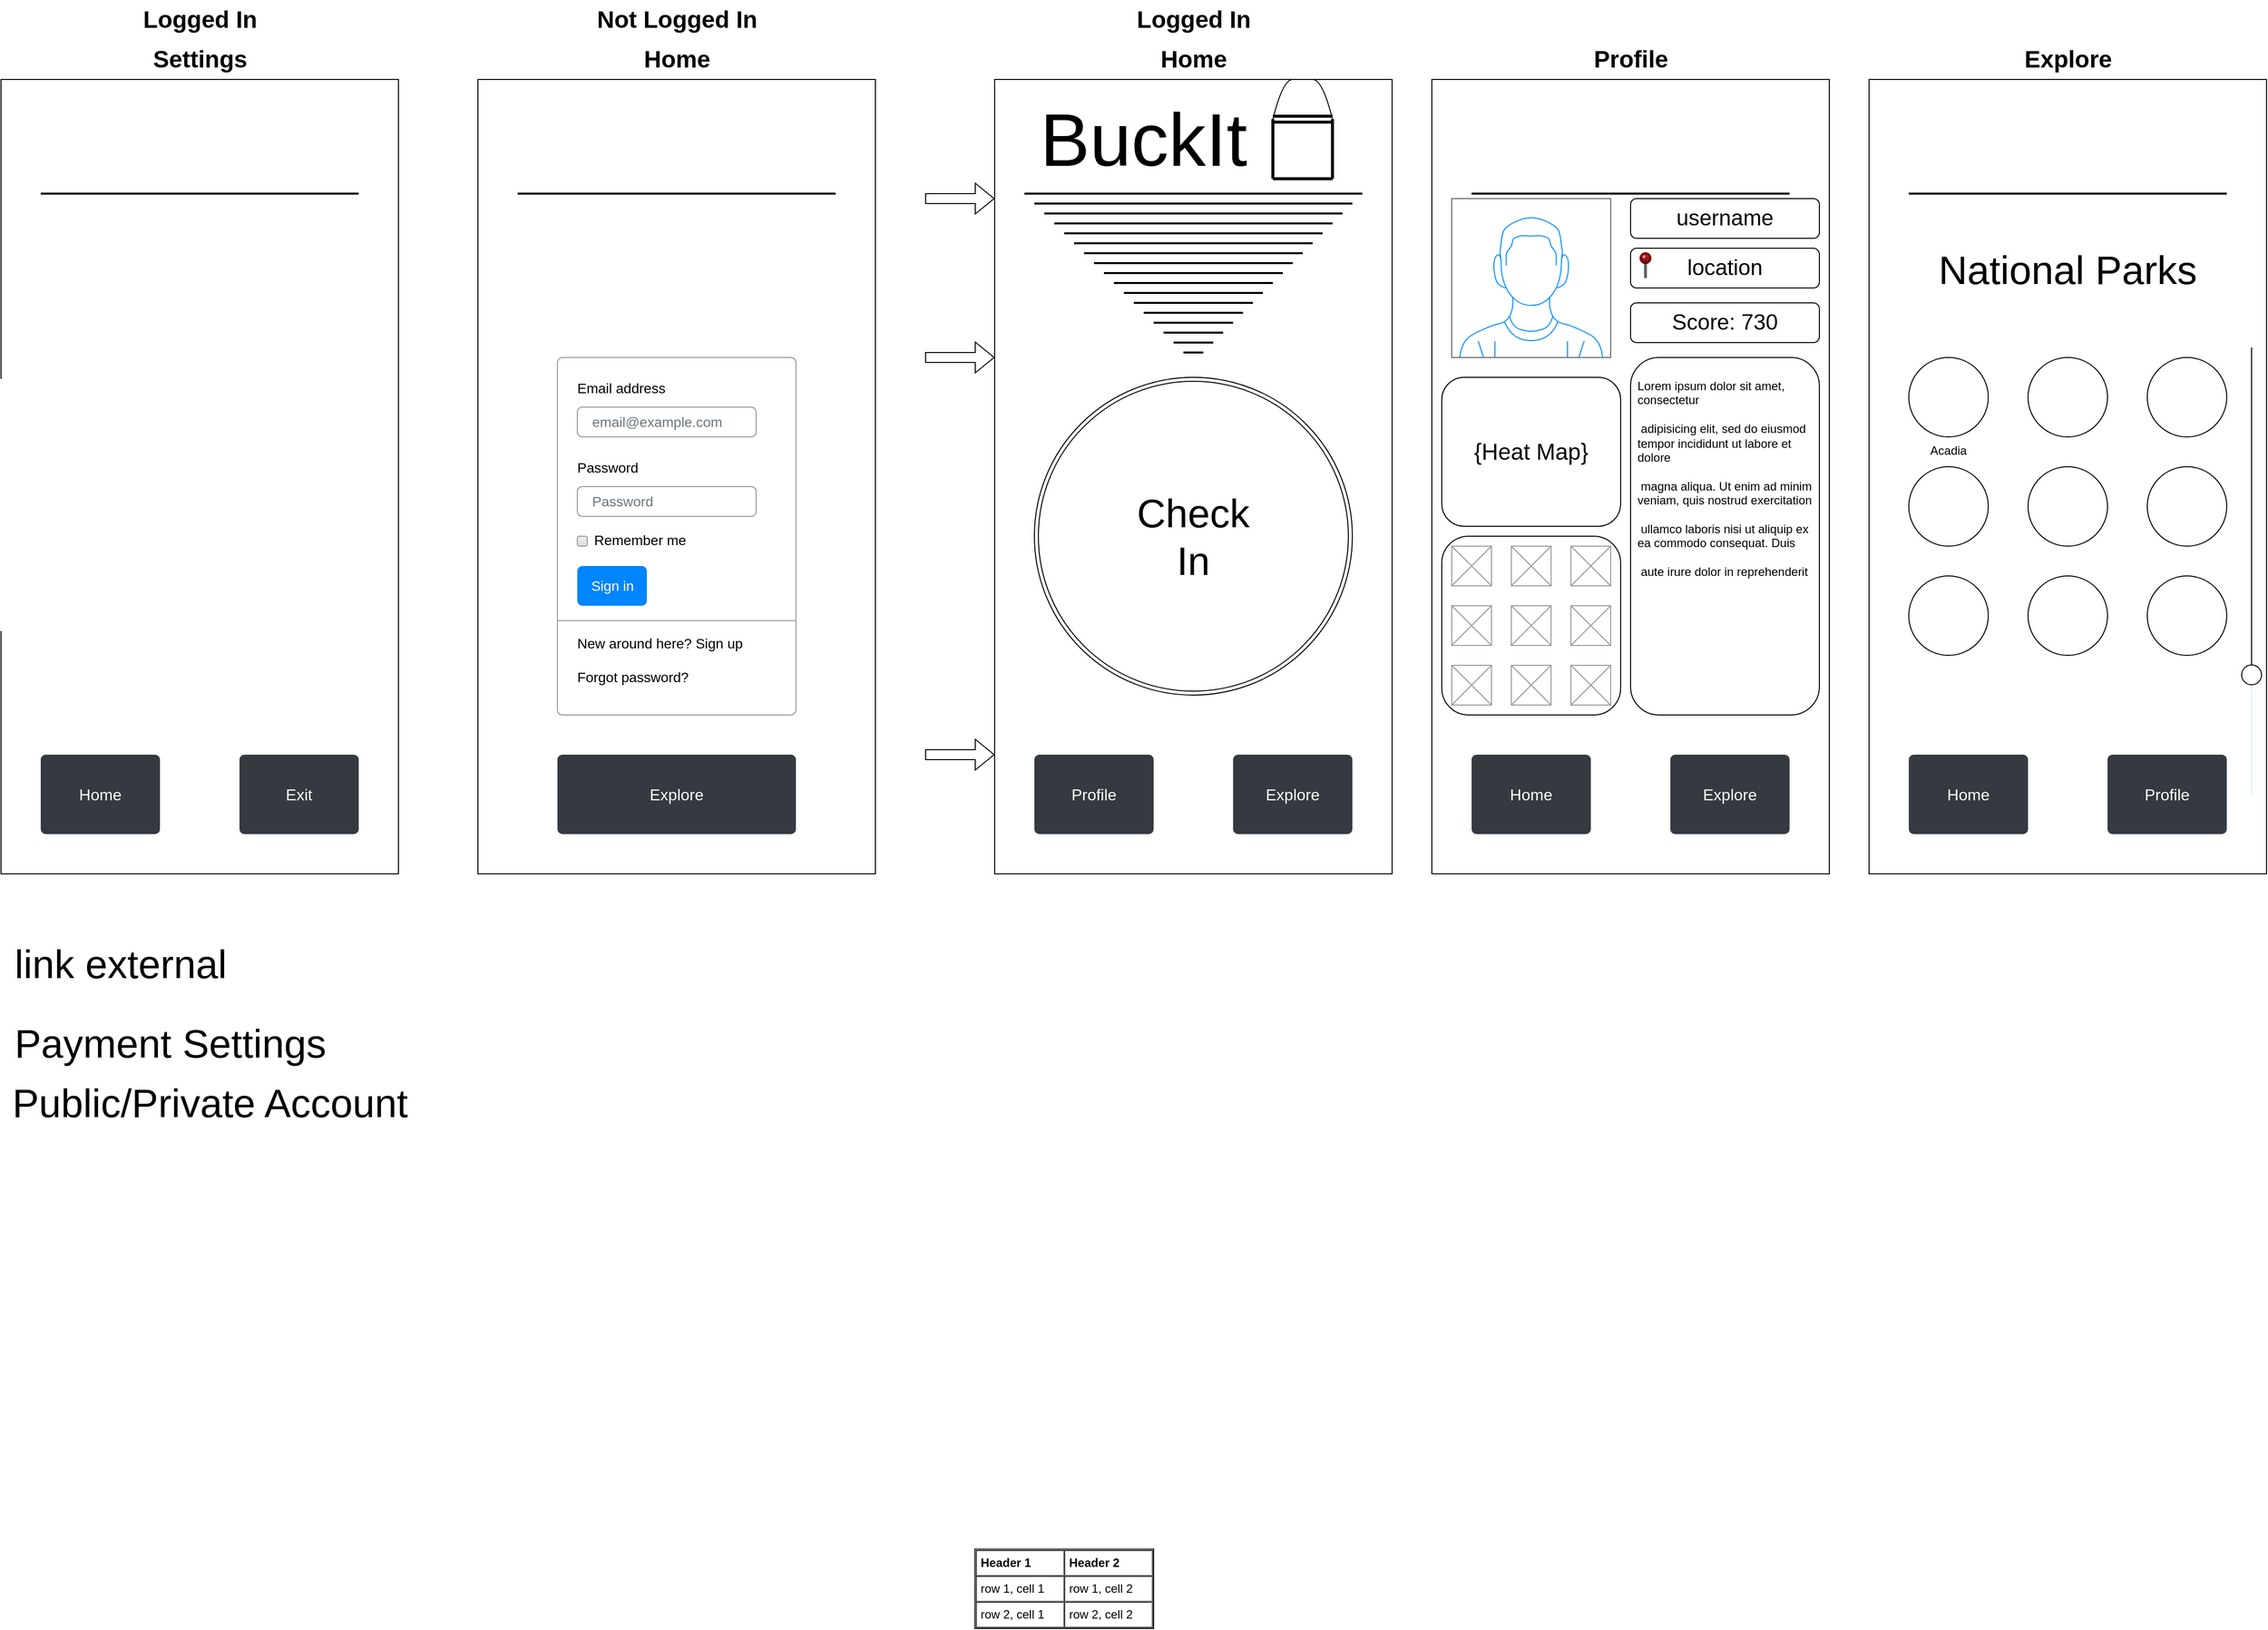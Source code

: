 <mxfile version="20.4.0" type="device"><diagram name="Page-1" id="c9db0220-8083-56f3-ca83-edcdcd058819"><mxGraphModel dx="2661" dy="762" grid="1" gridSize="10" guides="1" tooltips="1" connect="1" arrows="1" fold="1" page="1" pageScale="1.5" pageWidth="826" pageHeight="1169" background="none" math="0" shadow="0"><root><mxCell id="0" style=";html=1;"/><mxCell id="1" style=";html=1;" parent="0"/><mxCell id="C1wBpp4iaDvcj6k0yYFL-1" value="" style="rounded=0;whiteSpace=wrap;html=1;" parent="1" vertex="1"><mxGeometry x="280" y="120" width="400" height="800" as="geometry"/></mxCell><mxCell id="C1wBpp4iaDvcj6k0yYFL-4" value="Profile" style="html=1;shadow=0;dashed=0;shape=mxgraph.bootstrap.rrect;rSize=5;strokeColor=none;strokeWidth=1;fillColor=#343A40;fontColor=#ffffff;whiteSpace=wrap;align=center;verticalAlign=middle;spacingLeft=0;fontStyle=0;fontSize=16;spacing=5;" parent="1" vertex="1"><mxGeometry x="320" y="800" width="120" height="80" as="geometry"/></mxCell><mxCell id="C1wBpp4iaDvcj6k0yYFL-5" value="Explore" style="html=1;shadow=0;dashed=0;shape=mxgraph.bootstrap.rrect;rSize=5;strokeColor=none;strokeWidth=1;fillColor=#343A40;fontColor=#ffffff;whiteSpace=wrap;align=center;verticalAlign=middle;spacingLeft=0;fontStyle=0;fontSize=16;spacing=5;" parent="1" vertex="1"><mxGeometry x="520" y="800" width="120" height="80" as="geometry"/></mxCell><mxCell id="C1wBpp4iaDvcj6k0yYFL-7" value="BuckIt" style="text;html=1;strokeColor=none;fillColor=none;align=center;verticalAlign=middle;whiteSpace=wrap;rounded=0;fontSize=75;" parent="1" vertex="1"><mxGeometry x="310" y="140" width="240" height="80" as="geometry"/></mxCell><mxCell id="C1wBpp4iaDvcj6k0yYFL-9" value="Check&lt;br&gt;In" style="ellipse;shape=doubleEllipse;whiteSpace=wrap;html=1;aspect=fixed;fontSize=40;" parent="1" vertex="1"><mxGeometry x="320" y="420" width="320" height="320" as="geometry"/></mxCell><mxCell id="C1wBpp4iaDvcj6k0yYFL-12" value="" style="line;strokeWidth=2;html=1;fontSize=40;" parent="1" vertex="1"><mxGeometry x="340" y="260" width="280" height="10" as="geometry"/></mxCell><mxCell id="C1wBpp4iaDvcj6k0yYFL-13" value="" style="line;strokeWidth=2;html=1;fontSize=40;" parent="1" vertex="1"><mxGeometry x="360" y="280" width="240" height="10" as="geometry"/></mxCell><mxCell id="C1wBpp4iaDvcj6k0yYFL-16" value="" style="endArrow=none;html=1;rounded=0;fontSize=40;strokeWidth=3;" parent="1" edge="1"><mxGeometry width="50" height="50" relative="1" as="geometry"><mxPoint x="620" y="220" as="sourcePoint"/><mxPoint x="620" y="160" as="targetPoint"/></mxGeometry></mxCell><mxCell id="C1wBpp4iaDvcj6k0yYFL-17" value="" style="shape=link;html=1;rounded=0;fontSize=40;strokeWidth=3;" parent="1" edge="1"><mxGeometry width="100" relative="1" as="geometry"><mxPoint x="560" y="160" as="sourcePoint"/><mxPoint x="620" y="160" as="targetPoint"/></mxGeometry></mxCell><mxCell id="C1wBpp4iaDvcj6k0yYFL-18" value="" style="endArrow=none;html=1;rounded=0;fontSize=40;strokeWidth=3;" parent="1" edge="1"><mxGeometry width="50" height="50" relative="1" as="geometry"><mxPoint x="560" y="220" as="sourcePoint"/><mxPoint x="620" y="220" as="targetPoint"/></mxGeometry></mxCell><mxCell id="C1wBpp4iaDvcj6k0yYFL-28" value="" style="curved=1;endArrow=none;html=1;rounded=0;fontSize=40;strokeWidth=1;endFill=0;" parent="1" edge="1"><mxGeometry width="50" height="50" relative="1" as="geometry"><mxPoint x="560" y="160" as="sourcePoint"/><mxPoint x="620" y="160" as="targetPoint"/><Array as="points"><mxPoint x="570" y="120"/><mxPoint x="590" y="120"/><mxPoint x="610" y="120"/></Array></mxGeometry></mxCell><mxCell id="C1wBpp4iaDvcj6k0yYFL-31" value="" style="line;strokeWidth=2;html=1;fontSize=40;" parent="1" vertex="1"><mxGeometry x="410" y="330" width="140" height="10" as="geometry"/></mxCell><mxCell id="C1wBpp4iaDvcj6k0yYFL-32" value="" style="line;strokeWidth=2;html=1;fontSize=40;" parent="1" vertex="1"><mxGeometry x="350" y="270" width="260" height="10" as="geometry"/></mxCell><mxCell id="C1wBpp4iaDvcj6k0yYFL-34" value="" style="line;strokeWidth=2;html=1;fontSize=40;" parent="1" vertex="1"><mxGeometry x="310" y="230" width="340" height="10" as="geometry"/></mxCell><mxCell id="C1wBpp4iaDvcj6k0yYFL-35" value="" style="line;strokeWidth=2;html=1;fontSize=40;" parent="1" vertex="1"><mxGeometry x="440" y="360" width="80" height="10" as="geometry"/></mxCell><mxCell id="C1wBpp4iaDvcj6k0yYFL-45" value="" style="rounded=0;whiteSpace=wrap;html=1;" parent="1" vertex="1"><mxGeometry x="720" y="120" width="400" height="800" as="geometry"/></mxCell><mxCell id="C1wBpp4iaDvcj6k0yYFL-46" value="Home" style="html=1;shadow=0;dashed=0;shape=mxgraph.bootstrap.rrect;rSize=5;strokeColor=none;strokeWidth=1;fillColor=#343A40;fontColor=#ffffff;whiteSpace=wrap;align=center;verticalAlign=middle;spacingLeft=0;fontStyle=0;fontSize=16;spacing=5;" parent="1" vertex="1"><mxGeometry x="760" y="800" width="120" height="80" as="geometry"/></mxCell><mxCell id="C1wBpp4iaDvcj6k0yYFL-47" value="Explore" style="html=1;shadow=0;dashed=0;shape=mxgraph.bootstrap.rrect;rSize=5;strokeColor=none;strokeWidth=1;fillColor=#343A40;fontColor=#ffffff;whiteSpace=wrap;align=center;verticalAlign=middle;spacingLeft=0;fontStyle=0;fontSize=16;spacing=5;" parent="1" vertex="1"><mxGeometry x="960" y="800" width="120" height="80" as="geometry"/></mxCell><mxCell id="C1wBpp4iaDvcj6k0yYFL-50" value="" style="line;strokeWidth=2;html=1;fontSize=40;" parent="1" vertex="1"><mxGeometry x="760" y="230" width="320" height="10" as="geometry"/></mxCell><mxCell id="C1wBpp4iaDvcj6k0yYFL-64" value="" style="rounded=0;whiteSpace=wrap;html=1;" parent="1" vertex="1"><mxGeometry x="1160" y="120" width="400" height="800" as="geometry"/></mxCell><mxCell id="C1wBpp4iaDvcj6k0yYFL-65" value="Home" style="html=1;shadow=0;dashed=0;shape=mxgraph.bootstrap.rrect;rSize=5;strokeColor=none;strokeWidth=1;fillColor=#343A40;fontColor=#ffffff;whiteSpace=wrap;align=center;verticalAlign=middle;spacingLeft=0;fontStyle=0;fontSize=16;spacing=5;" parent="1" vertex="1"><mxGeometry x="1200" y="800" width="120" height="80" as="geometry"/></mxCell><mxCell id="C1wBpp4iaDvcj6k0yYFL-66" value="Profile" style="html=1;shadow=0;dashed=0;shape=mxgraph.bootstrap.rrect;rSize=5;strokeColor=none;strokeWidth=1;fillColor=#343A40;fontColor=#ffffff;whiteSpace=wrap;align=center;verticalAlign=middle;spacingLeft=0;fontStyle=0;fontSize=16;spacing=5;" parent="1" vertex="1"><mxGeometry x="1400" y="800" width="120" height="80" as="geometry"/></mxCell><mxCell id="C1wBpp4iaDvcj6k0yYFL-69" value="" style="line;strokeWidth=2;html=1;fontSize=40;" parent="1" vertex="1"><mxGeometry x="1200" y="230" width="320" height="10" as="geometry"/></mxCell><mxCell id="C1wBpp4iaDvcj6k0yYFL-83" value="Logged In" style="text;strokeColor=none;fillColor=none;html=1;fontSize=24;fontStyle=1;verticalAlign=middle;align=center;" parent="1" vertex="1"><mxGeometry x="400" y="40" width="160" height="40" as="geometry"/></mxCell><mxCell id="C1wBpp4iaDvcj6k0yYFL-84" value="Profile" style="text;strokeColor=none;fillColor=none;html=1;fontSize=24;fontStyle=1;verticalAlign=middle;align=center;" parent="1" vertex="1"><mxGeometry x="840" y="80" width="160" height="40" as="geometry"/></mxCell><mxCell id="C1wBpp4iaDvcj6k0yYFL-85" value="Explore" style="text;strokeColor=none;fillColor=none;html=1;fontSize=24;fontStyle=1;verticalAlign=middle;align=center;" parent="1" vertex="1"><mxGeometry x="1280" y="80" width="160" height="40" as="geometry"/></mxCell><mxCell id="C1wBpp4iaDvcj6k0yYFL-88" value="" style="rounded=0;whiteSpace=wrap;html=1;" parent="1" vertex="1"><mxGeometry x="-720" y="120" width="400" height="800" as="geometry"/></mxCell><mxCell id="C1wBpp4iaDvcj6k0yYFL-89" value="Home" style="html=1;shadow=0;dashed=0;shape=mxgraph.bootstrap.rrect;rSize=5;strokeColor=none;strokeWidth=1;fillColor=#343A40;fontColor=#ffffff;whiteSpace=wrap;align=center;verticalAlign=middle;spacingLeft=0;fontStyle=0;fontSize=16;spacing=5;" parent="1" vertex="1"><mxGeometry x="-680" y="800" width="120" height="80" as="geometry"/></mxCell><mxCell id="C1wBpp4iaDvcj6k0yYFL-90" value="Exit" style="html=1;shadow=0;dashed=0;shape=mxgraph.bootstrap.rrect;rSize=5;strokeColor=none;strokeWidth=1;fillColor=#343A40;fontColor=#ffffff;whiteSpace=wrap;align=center;verticalAlign=middle;spacingLeft=0;fontStyle=0;fontSize=16;spacing=5;" parent="1" vertex="1"><mxGeometry x="-480" y="800" width="120" height="80" as="geometry"/></mxCell><mxCell id="C1wBpp4iaDvcj6k0yYFL-92" value="" style="line;strokeWidth=2;html=1;fontSize=40;" parent="1" vertex="1"><mxGeometry x="-680" y="230" width="320" height="10" as="geometry"/></mxCell><mxCell id="C1wBpp4iaDvcj6k0yYFL-98" value="Settings" style="text;strokeColor=none;fillColor=none;html=1;fontSize=24;fontStyle=1;verticalAlign=middle;align=center;" parent="1" vertex="1"><mxGeometry x="-600" y="80" width="160" height="40" as="geometry"/></mxCell><mxCell id="C1wBpp4iaDvcj6k0yYFL-99" value="link external" style="text;html=1;align=center;verticalAlign=middle;resizable=0;points=[];autosize=1;strokeColor=none;fillColor=none;fontSize=40;" parent="1" vertex="1"><mxGeometry x="-720" y="980" width="240" height="60" as="geometry"/></mxCell><mxCell id="C1wBpp4iaDvcj6k0yYFL-100" value="Payment Settings" style="text;html=1;align=center;verticalAlign=middle;resizable=0;points=[];autosize=1;strokeColor=none;fillColor=none;fontSize=40;" parent="1" vertex="1"><mxGeometry x="-720" y="1060" width="340" height="60" as="geometry"/></mxCell><mxCell id="C1wBpp4iaDvcj6k0yYFL-101" value="Public/Private Account" style="text;html=1;align=center;verticalAlign=middle;resizable=0;points=[];autosize=1;strokeColor=none;fillColor=none;fontSize=40;" parent="1" vertex="1"><mxGeometry x="-720" y="1120" width="420" height="60" as="geometry"/></mxCell><mxCell id="C1wBpp4iaDvcj6k0yYFL-104" value="" style="rounded=0;whiteSpace=wrap;html=1;" parent="1" vertex="1"><mxGeometry x="-240" y="120" width="400" height="800" as="geometry"/></mxCell><mxCell id="C1wBpp4iaDvcj6k0yYFL-106" value="Explore" style="html=1;shadow=0;dashed=0;shape=mxgraph.bootstrap.rrect;rSize=5;strokeColor=none;strokeWidth=1;fillColor=#343A40;fontColor=#ffffff;whiteSpace=wrap;align=center;verticalAlign=middle;spacingLeft=0;fontStyle=0;fontSize=16;spacing=5;" parent="1" vertex="1"><mxGeometry x="-160" y="800" width="240" height="80" as="geometry"/></mxCell><mxCell id="C1wBpp4iaDvcj6k0yYFL-109" value="" style="line;strokeWidth=2;html=1;fontSize=40;" parent="1" vertex="1"><mxGeometry x="-200" y="230" width="320" height="10" as="geometry"/></mxCell><mxCell id="C1wBpp4iaDvcj6k0yYFL-123" value="Home" style="text;strokeColor=none;fillColor=none;html=1;fontSize=24;fontStyle=1;verticalAlign=middle;align=center;" parent="1" vertex="1"><mxGeometry x="-120" y="80" width="160" height="40" as="geometry"/></mxCell><mxCell id="C1wBpp4iaDvcj6k0yYFL-124" value="" style="html=1;shadow=0;dashed=0;shape=mxgraph.bootstrap.rrect;rSize=5;fillColor=#ffffff;strokeColor=#999999;fontSize=40;" parent="1" vertex="1"><mxGeometry x="-160" y="400" width="240" height="360" as="geometry"/></mxCell><mxCell id="C1wBpp4iaDvcj6k0yYFL-125" value="Email address" style="fillColor=none;strokeColor=none;align=left;spacing=20;fontSize=14;" parent="C1wBpp4iaDvcj6k0yYFL-124" vertex="1"><mxGeometry width="220" height="40" relative="1" as="geometry"><mxPoint y="10" as="offset"/></mxGeometry></mxCell><mxCell id="C1wBpp4iaDvcj6k0yYFL-126" value="email@example.com" style="html=1;shadow=0;dashed=0;shape=mxgraph.bootstrap.rrect;rSize=5;fillColor=none;strokeColor=#999999;align=left;spacing=15;fontSize=14;fontColor=#6C767D;" parent="C1wBpp4iaDvcj6k0yYFL-124" vertex="1"><mxGeometry width="180" height="30" relative="1" as="geometry"><mxPoint x="20" y="50" as="offset"/></mxGeometry></mxCell><mxCell id="C1wBpp4iaDvcj6k0yYFL-127" value="Password" style="fillColor=none;strokeColor=none;align=left;spacing=20;fontSize=14;" parent="C1wBpp4iaDvcj6k0yYFL-124" vertex="1"><mxGeometry width="220" height="40" relative="1" as="geometry"><mxPoint y="90" as="offset"/></mxGeometry></mxCell><mxCell id="C1wBpp4iaDvcj6k0yYFL-128" value="Password" style="html=1;shadow=0;dashed=0;shape=mxgraph.bootstrap.rrect;rSize=5;fillColor=none;strokeColor=#999999;align=left;spacing=15;fontSize=14;fontColor=#6C767D;" parent="C1wBpp4iaDvcj6k0yYFL-124" vertex="1"><mxGeometry width="180" height="30" relative="1" as="geometry"><mxPoint x="20" y="130" as="offset"/></mxGeometry></mxCell><mxCell id="C1wBpp4iaDvcj6k0yYFL-129" value="Remember me" style="html=1;shadow=0;dashed=0;shape=mxgraph.bootstrap.rrect;rSize=2;fillColor=#EDEDED;strokeColor=#999999;align=left;fontSize=14;fontColor=#000000;labelPosition=right;verticalLabelPosition=middle;verticalAlign=middle;spacingLeft=5;spacingTop=-2;gradientColor=#DEDEDE;" parent="C1wBpp4iaDvcj6k0yYFL-124" vertex="1"><mxGeometry width="10" height="10" relative="1" as="geometry"><mxPoint x="20" y="180" as="offset"/></mxGeometry></mxCell><mxCell id="C1wBpp4iaDvcj6k0yYFL-130" value="Sign in" style="html=1;shadow=0;dashed=0;shape=mxgraph.bootstrap.rrect;rSize=5;fillColor=#0085FC;strokeColor=none;align=center;fontSize=14;fontColor=#FFFFFF;" parent="C1wBpp4iaDvcj6k0yYFL-124" vertex="1"><mxGeometry width="70" height="40" relative="1" as="geometry"><mxPoint x="20" y="210" as="offset"/></mxGeometry></mxCell><mxCell id="C1wBpp4iaDvcj6k0yYFL-131" value="" style="shape=line;strokeColor=#999999;perimeter=none;resizeWidth=1;fontSize=40;fillColor=none;" parent="C1wBpp4iaDvcj6k0yYFL-124" vertex="1"><mxGeometry width="240.0" height="10" relative="1" as="geometry"><mxPoint y="260" as="offset"/></mxGeometry></mxCell><mxCell id="C1wBpp4iaDvcj6k0yYFL-132" value="New around here? Sign up&lt;br&gt;&lt;br&gt;Forgot password?" style="html=1;fillColor=none;strokeColor=none;align=left;spacing=20;fontSize=14;" parent="C1wBpp4iaDvcj6k0yYFL-124" vertex="1"><mxGeometry width="220" height="60" relative="1" as="geometry"><mxPoint y="275" as="offset"/></mxGeometry></mxCell><mxCell id="C1wBpp4iaDvcj6k0yYFL-134" value="Not Logged In" style="text;strokeColor=none;fillColor=none;html=1;fontSize=24;fontStyle=1;verticalAlign=middle;align=center;" parent="1" vertex="1"><mxGeometry x="-120" y="40" width="160" height="40" as="geometry"/></mxCell><mxCell id="C1wBpp4iaDvcj6k0yYFL-135" value="Logged In" style="text;strokeColor=none;fillColor=none;html=1;fontSize=24;fontStyle=1;verticalAlign=middle;align=center;" parent="1" vertex="1"><mxGeometry x="-600" y="40" width="160" height="40" as="geometry"/></mxCell><mxCell id="C1wBpp4iaDvcj6k0yYFL-136" value="Home" style="text;strokeColor=none;fillColor=none;html=1;fontSize=24;fontStyle=1;verticalAlign=middle;align=center;" parent="1" vertex="1"><mxGeometry x="400" y="80" width="160" height="40" as="geometry"/></mxCell><mxCell id="Q-fT6xWsOe-QPO2oMAs8-1" value="" style="verticalLabelPosition=bottom;shadow=0;dashed=0;align=center;html=1;verticalAlign=top;strokeWidth=1;shape=mxgraph.mockup.containers.userMale;strokeColor=#666666;strokeColor2=#008cff;" parent="1" vertex="1"><mxGeometry x="740" y="240" width="160" height="160" as="geometry"/></mxCell><mxCell id="Q-fT6xWsOe-QPO2oMAs8-16" value="" style="rounded=1;whiteSpace=wrap;html=1;direction=south;fillColor=none;" parent="1" vertex="1"><mxGeometry x="920" y="400" width="190" height="360" as="geometry"/></mxCell><mxCell id="Q-fT6xWsOe-QPO2oMAs8-17" value="&lt;font style=&quot;font-size: 22px;&quot;&gt;username&lt;/font&gt;" style="rounded=1;whiteSpace=wrap;html=1;" parent="1" vertex="1"><mxGeometry x="920" y="240" width="190" height="40" as="geometry"/></mxCell><mxCell id="Q-fT6xWsOe-QPO2oMAs8-18" value="&lt;font style=&quot;font-size: 22px;&quot;&gt;location&lt;br&gt;&lt;/font&gt;" style="rounded=1;whiteSpace=wrap;html=1;" parent="1" vertex="1"><mxGeometry x="920" y="290" width="190" height="40" as="geometry"/></mxCell><mxCell id="Q-fT6xWsOe-QPO2oMAs8-19" value="Lorem ipsum dolor sit amet, consectetur&lt;br&gt;&lt;br&gt;&amp;nbsp;adipisicing elit, sed do eiusmod tempor incididunt ut labore et dolore&lt;br&gt;&lt;br&gt;&amp;nbsp;magna aliqua. Ut enim ad minim veniam, quis nostrud exercitation&lt;br&gt;&lt;br&gt;&amp;nbsp;ullamco laboris nisi ut aliquip ex ea commodo consequat. Duis&lt;br&gt;&lt;br&gt;&amp;nbsp;aute irure dolor in reprehenderit&amp;nbsp;" style="text;spacingTop=-5;whiteSpace=wrap;html=1;align=left;fontSize=12;fontFamily=Helvetica;fillColor=none;strokeColor=none;" parent="1" vertex="1"><mxGeometry x="925" y="420" width="190" height="320" as="geometry"/></mxCell><mxCell id="Q-fT6xWsOe-QPO2oMAs8-20" value="" style="verticalLabelPosition=top;shadow=0;dashed=0;align=center;html=1;verticalAlign=bottom;strokeWidth=1;shape=mxgraph.mockup.misc.pin;fillColor2=#dd0000;fillColor3=#440000;strokeColor=#660000;fontSize=22;fillColor=none;" parent="1" vertex="1"><mxGeometry x="930" y="295" width="10" height="25" as="geometry"/></mxCell><mxCell id="Q-fT6xWsOe-QPO2oMAs8-22" value="" style="line;strokeWidth=2;html=1;fontSize=40;" parent="1" vertex="1"><mxGeometry x="320" y="240" width="320" height="10" as="geometry"/></mxCell><mxCell id="Q-fT6xWsOe-QPO2oMAs8-23" value="" style="line;strokeWidth=2;html=1;fontSize=40;" parent="1" vertex="1"><mxGeometry x="330" y="250" width="300" height="10" as="geometry"/></mxCell><mxCell id="Q-fT6xWsOe-QPO2oMAs8-24" value="" style="line;strokeWidth=2;html=1;fontSize=40;" parent="1" vertex="1"><mxGeometry x="370" y="290" width="220" height="10" as="geometry"/></mxCell><mxCell id="Q-fT6xWsOe-QPO2oMAs8-25" value="" style="line;strokeWidth=2;html=1;fontSize=40;" parent="1" vertex="1"><mxGeometry x="380" y="300" width="200" height="10" as="geometry"/></mxCell><mxCell id="Q-fT6xWsOe-QPO2oMAs8-26" value="" style="line;strokeWidth=2;html=1;fontSize=40;" parent="1" vertex="1"><mxGeometry x="390" y="310" width="180" height="10" as="geometry"/></mxCell><mxCell id="Q-fT6xWsOe-QPO2oMAs8-27" value="" style="line;strokeWidth=2;html=1;fontSize=40;" parent="1" vertex="1"><mxGeometry x="400" y="320" width="160" height="10" as="geometry"/></mxCell><mxCell id="Q-fT6xWsOe-QPO2oMAs8-29" value="" style="line;strokeWidth=2;html=1;fontSize=40;" parent="1" vertex="1"><mxGeometry x="420" y="340" width="120" height="10" as="geometry"/></mxCell><mxCell id="Q-fT6xWsOe-QPO2oMAs8-30" value="" style="line;strokeWidth=2;html=1;fontSize=40;" parent="1" vertex="1"><mxGeometry x="430" y="350" width="100" height="10" as="geometry"/></mxCell><mxCell id="Q-fT6xWsOe-QPO2oMAs8-31" value="" style="line;strokeWidth=2;html=1;fontSize=40;" parent="1" vertex="1"><mxGeometry x="450" y="370" width="60" height="10" as="geometry"/></mxCell><mxCell id="Q-fT6xWsOe-QPO2oMAs8-33" value="" style="line;strokeWidth=2;html=1;fontSize=40;" parent="1" vertex="1"><mxGeometry x="460" y="380" width="40" height="10" as="geometry"/></mxCell><mxCell id="Q-fT6xWsOe-QPO2oMAs8-34" value="" style="line;strokeWidth=2;html=1;fontSize=40;" parent="1" vertex="1"><mxGeometry x="470" y="390" width="20" height="10" as="geometry"/></mxCell><mxCell id="Q-fT6xWsOe-QPO2oMAs8-40" value="" style="endArrow=none;html=1;rounded=0;fontSize=40;strokeWidth=3;" parent="1" edge="1"><mxGeometry width="50" height="50" relative="1" as="geometry"><mxPoint x="560" y="220" as="sourcePoint"/><mxPoint x="560" y="160" as="targetPoint"/></mxGeometry></mxCell><mxCell id="Q-fT6xWsOe-QPO2oMAs8-42" value="" style="verticalLabelPosition=bottom;shadow=0;dashed=0;align=center;html=1;verticalAlign=top;strokeWidth=1;shape=mxgraph.mockup.graphics.simpleIcon;strokeColor=#999999;fillColor=#ffffff;fontSize=75;" parent="1" vertex="1"><mxGeometry x="740" y="590" width="40" height="40" as="geometry"/></mxCell><mxCell id="Q-fT6xWsOe-QPO2oMAs8-43" value="" style="verticalLabelPosition=bottom;shadow=0;dashed=0;align=center;html=1;verticalAlign=top;strokeWidth=1;shape=mxgraph.mockup.graphics.simpleIcon;strokeColor=#999999;fillColor=#ffffff;fontSize=75;" parent="1" vertex="1"><mxGeometry x="800" y="590" width="40" height="40" as="geometry"/></mxCell><mxCell id="Q-fT6xWsOe-QPO2oMAs8-44" value="" style="verticalLabelPosition=bottom;shadow=0;dashed=0;align=center;html=1;verticalAlign=top;strokeWidth=1;shape=mxgraph.mockup.graphics.simpleIcon;strokeColor=#999999;fillColor=#ffffff;fontSize=75;" parent="1" vertex="1"><mxGeometry x="860" y="590" width="40" height="40" as="geometry"/></mxCell><mxCell id="Q-fT6xWsOe-QPO2oMAs8-45" value="" style="verticalLabelPosition=bottom;shadow=0;dashed=0;align=center;html=1;verticalAlign=top;strokeWidth=1;shape=mxgraph.mockup.graphics.simpleIcon;strokeColor=#999999;fillColor=#ffffff;fontSize=75;" parent="1" vertex="1"><mxGeometry x="740" y="650" width="40" height="40" as="geometry"/></mxCell><mxCell id="Q-fT6xWsOe-QPO2oMAs8-46" value="" style="verticalLabelPosition=bottom;shadow=0;dashed=0;align=center;html=1;verticalAlign=top;strokeWidth=1;shape=mxgraph.mockup.graphics.simpleIcon;strokeColor=#999999;fillColor=#ffffff;fontSize=75;" parent="1" vertex="1"><mxGeometry x="800" y="650" width="40" height="40" as="geometry"/></mxCell><mxCell id="Q-fT6xWsOe-QPO2oMAs8-47" value="" style="verticalLabelPosition=bottom;shadow=0;dashed=0;align=center;html=1;verticalAlign=top;strokeWidth=1;shape=mxgraph.mockup.graphics.simpleIcon;strokeColor=#999999;fillColor=#ffffff;fontSize=75;" parent="1" vertex="1"><mxGeometry x="860" y="650" width="40" height="40" as="geometry"/></mxCell><mxCell id="Q-fT6xWsOe-QPO2oMAs8-48" value="" style="verticalLabelPosition=bottom;shadow=0;dashed=0;align=center;html=1;verticalAlign=top;strokeWidth=1;shape=mxgraph.mockup.graphics.simpleIcon;strokeColor=#999999;fillColor=#ffffff;fontSize=75;" parent="1" vertex="1"><mxGeometry x="740" y="710" width="40" height="40" as="geometry"/></mxCell><mxCell id="Q-fT6xWsOe-QPO2oMAs8-49" value="" style="verticalLabelPosition=bottom;shadow=0;dashed=0;align=center;html=1;verticalAlign=top;strokeWidth=1;shape=mxgraph.mockup.graphics.simpleIcon;strokeColor=#999999;fillColor=#ffffff;fontSize=75;" parent="1" vertex="1"><mxGeometry x="800" y="710" width="40" height="40" as="geometry"/></mxCell><mxCell id="Q-fT6xWsOe-QPO2oMAs8-50" value="" style="verticalLabelPosition=bottom;shadow=0;dashed=0;align=center;html=1;verticalAlign=top;strokeWidth=1;shape=mxgraph.mockup.graphics.simpleIcon;strokeColor=#999999;fillColor=#ffffff;fontSize=75;" parent="1" vertex="1"><mxGeometry x="860" y="710" width="40" height="40" as="geometry"/></mxCell><mxCell id="Q-fT6xWsOe-QPO2oMAs8-51" value="" style="rounded=1;whiteSpace=wrap;html=1;fontSize=75;fillColor=none;" parent="1" vertex="1"><mxGeometry x="730" y="580" width="180" height="180" as="geometry"/></mxCell><mxCell id="Q-fT6xWsOe-QPO2oMAs8-53" value="&lt;font style=&quot;font-size: 22px;&quot;&gt;Score: 730&lt;/font&gt;" style="rounded=1;whiteSpace=wrap;html=1;" parent="1" vertex="1"><mxGeometry x="920" y="345" width="190" height="40" as="geometry"/></mxCell><mxCell id="Q-fT6xWsOe-QPO2oMAs8-54" value="&lt;font style=&quot;font-size: 23px;&quot;&gt;{Heat Map}&lt;/font&gt;" style="rounded=1;whiteSpace=wrap;html=1;fontSize=5;fillColor=none;" parent="1" vertex="1"><mxGeometry x="730" y="420" width="180" height="150" as="geometry"/></mxCell><mxCell id="Q-fT6xWsOe-QPO2oMAs8-55" value="" style="shape=flexArrow;endArrow=classic;html=1;rounded=0;fontSize=5;" parent="1" edge="1"><mxGeometry width="50" height="50" relative="1" as="geometry"><mxPoint x="210" y="800" as="sourcePoint"/><mxPoint x="280" y="800" as="targetPoint"/></mxGeometry></mxCell><mxCell id="Q-fT6xWsOe-QPO2oMAs8-56" value="" style="shape=flexArrow;endArrow=classic;html=1;rounded=0;fontSize=5;" parent="1" edge="1"><mxGeometry width="50" height="50" relative="1" as="geometry"><mxPoint x="210" y="240" as="sourcePoint"/><mxPoint x="280" y="240" as="targetPoint"/></mxGeometry></mxCell><mxCell id="Q-fT6xWsOe-QPO2oMAs8-57" value="" style="shape=flexArrow;endArrow=classic;html=1;rounded=0;fontSize=5;" parent="1" edge="1"><mxGeometry width="50" height="50" relative="1" as="geometry"><mxPoint x="210" y="400" as="sourcePoint"/><mxPoint x="280" y="400" as="targetPoint"/></mxGeometry></mxCell><mxCell id="Q-fT6xWsOe-QPO2oMAs8-60" value="&lt;table cellpadding=&quot;4&quot; cellspacing=&quot;0&quot; border=&quot;1&quot; style=&quot;font-size:1em;width:100%;height:100%;&quot;&gt;&lt;tr&gt;&lt;th&gt;Header 1&lt;/th&gt;&lt;th&gt;Header 2&lt;/th&gt;&lt;/tr&gt;&lt;tr&gt;&lt;td&gt;row 1, cell 1&lt;/td&gt;&lt;td&gt;row 1, cell 2&lt;/td&gt;&lt;/tr&gt;&lt;tr&gt;&lt;td&gt;row 2, cell 1&lt;/td&gt;&lt;td&gt;row 2, cell 2&lt;/td&gt;&lt;/tr&gt;&lt;/table&gt; " style="verticalAlign=top;align=left;overflow=fill;fontSize=12;fontFamily=Helvetica;html=1;fillColor=none;" parent="1" vertex="1"><mxGeometry x="260" y="1600" width="180" height="80" as="geometry"/></mxCell><mxCell id="IpRlIk6-JYwtJ_vCReKG-1" value="Acadia" style="ellipse;whiteSpace=wrap;html=1;aspect=fixed;labelPosition=center;verticalLabelPosition=bottom;align=center;verticalAlign=top;" vertex="1" parent="1"><mxGeometry x="1200" y="400" width="80" height="80" as="geometry"/></mxCell><mxCell id="IpRlIk6-JYwtJ_vCReKG-2" value="" style="ellipse;whiteSpace=wrap;html=1;aspect=fixed;labelPosition=center;verticalLabelPosition=bottom;align=center;verticalAlign=top;" vertex="1" parent="1"><mxGeometry x="1320" y="400" width="80" height="80" as="geometry"/></mxCell><mxCell id="IpRlIk6-JYwtJ_vCReKG-3" value="" style="ellipse;whiteSpace=wrap;html=1;aspect=fixed;" vertex="1" parent="1"><mxGeometry x="1440" y="400" width="80" height="80" as="geometry"/></mxCell><mxCell id="IpRlIk6-JYwtJ_vCReKG-4" value="&lt;font style=&quot;font-size: 40px;&quot;&gt;National Parks&lt;/font&gt;" style="text;html=1;strokeColor=none;fillColor=none;align=center;verticalAlign=middle;whiteSpace=wrap;rounded=0;" vertex="1" parent="1"><mxGeometry x="1210" y="270" width="300" height="82.5" as="geometry"/></mxCell><mxCell id="IpRlIk6-JYwtJ_vCReKG-5" value="" style="ellipse;whiteSpace=wrap;html=1;aspect=fixed;" vertex="1" parent="1"><mxGeometry x="1200" y="510" width="80" height="80" as="geometry"/></mxCell><mxCell id="IpRlIk6-JYwtJ_vCReKG-6" value="" style="ellipse;whiteSpace=wrap;html=1;aspect=fixed;" vertex="1" parent="1"><mxGeometry x="1320" y="510" width="80" height="80" as="geometry"/></mxCell><mxCell id="IpRlIk6-JYwtJ_vCReKG-7" value="" style="ellipse;whiteSpace=wrap;html=1;aspect=fixed;" vertex="1" parent="1"><mxGeometry x="1440" y="510" width="80" height="80" as="geometry"/></mxCell><mxCell id="IpRlIk6-JYwtJ_vCReKG-8" value="" style="ellipse;whiteSpace=wrap;html=1;aspect=fixed;" vertex="1" parent="1"><mxGeometry x="1200" y="620" width="80" height="80" as="geometry"/></mxCell><mxCell id="IpRlIk6-JYwtJ_vCReKG-9" value="" style="ellipse;whiteSpace=wrap;html=1;aspect=fixed;" vertex="1" parent="1"><mxGeometry x="1320" y="620" width="80" height="80" as="geometry"/></mxCell><mxCell id="IpRlIk6-JYwtJ_vCReKG-10" value="" style="ellipse;whiteSpace=wrap;html=1;aspect=fixed;" vertex="1" parent="1"><mxGeometry x="1440" y="620" width="80" height="80" as="geometry"/></mxCell><mxCell id="IpRlIk6-JYwtJ_vCReKG-17" value="" style="verticalLabelPosition=bottom;shadow=0;dashed=0;align=center;html=1;verticalAlign=top;strokeWidth=1;shape=mxgraph.mockup.forms.horSlider;strokeColor=#000000;sliderStyle=basic;sliderPos=26.222;handleStyle=circle;fillColor2=#ddeeff;direction=north;fontSize=40;" vertex="1" parent="1"><mxGeometry x="1530" y="390" width="30" height="450" as="geometry"/></mxCell></root></mxGraphModel></diagram></mxfile>